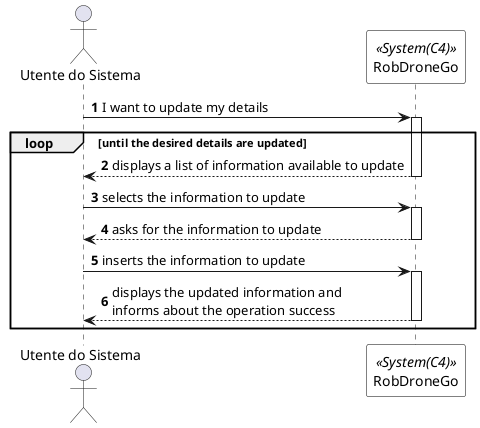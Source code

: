 @startuml updateUserSSD
autonumber

skinparam sequence {
ParticipantBorderColor black
ParticipantBackgroundColor white
}

actor "Utente do Sistema" as US
participant RobDroneGo as system <<System(C4)>>


US -> system: I want to update my details
activate system

loop until the desired details are updated

system --> US: displays a list of information available to update
deactivate system

US -> system: selects the information to update
activate system

system --> US: asks for the information to update
deactivate system

US -> system: inserts the information to update
activate system

system --> US: displays the updated information and \ninforms about the operation success
deactivate system

end loop

deactivate system
deactivate US

@enduml
  